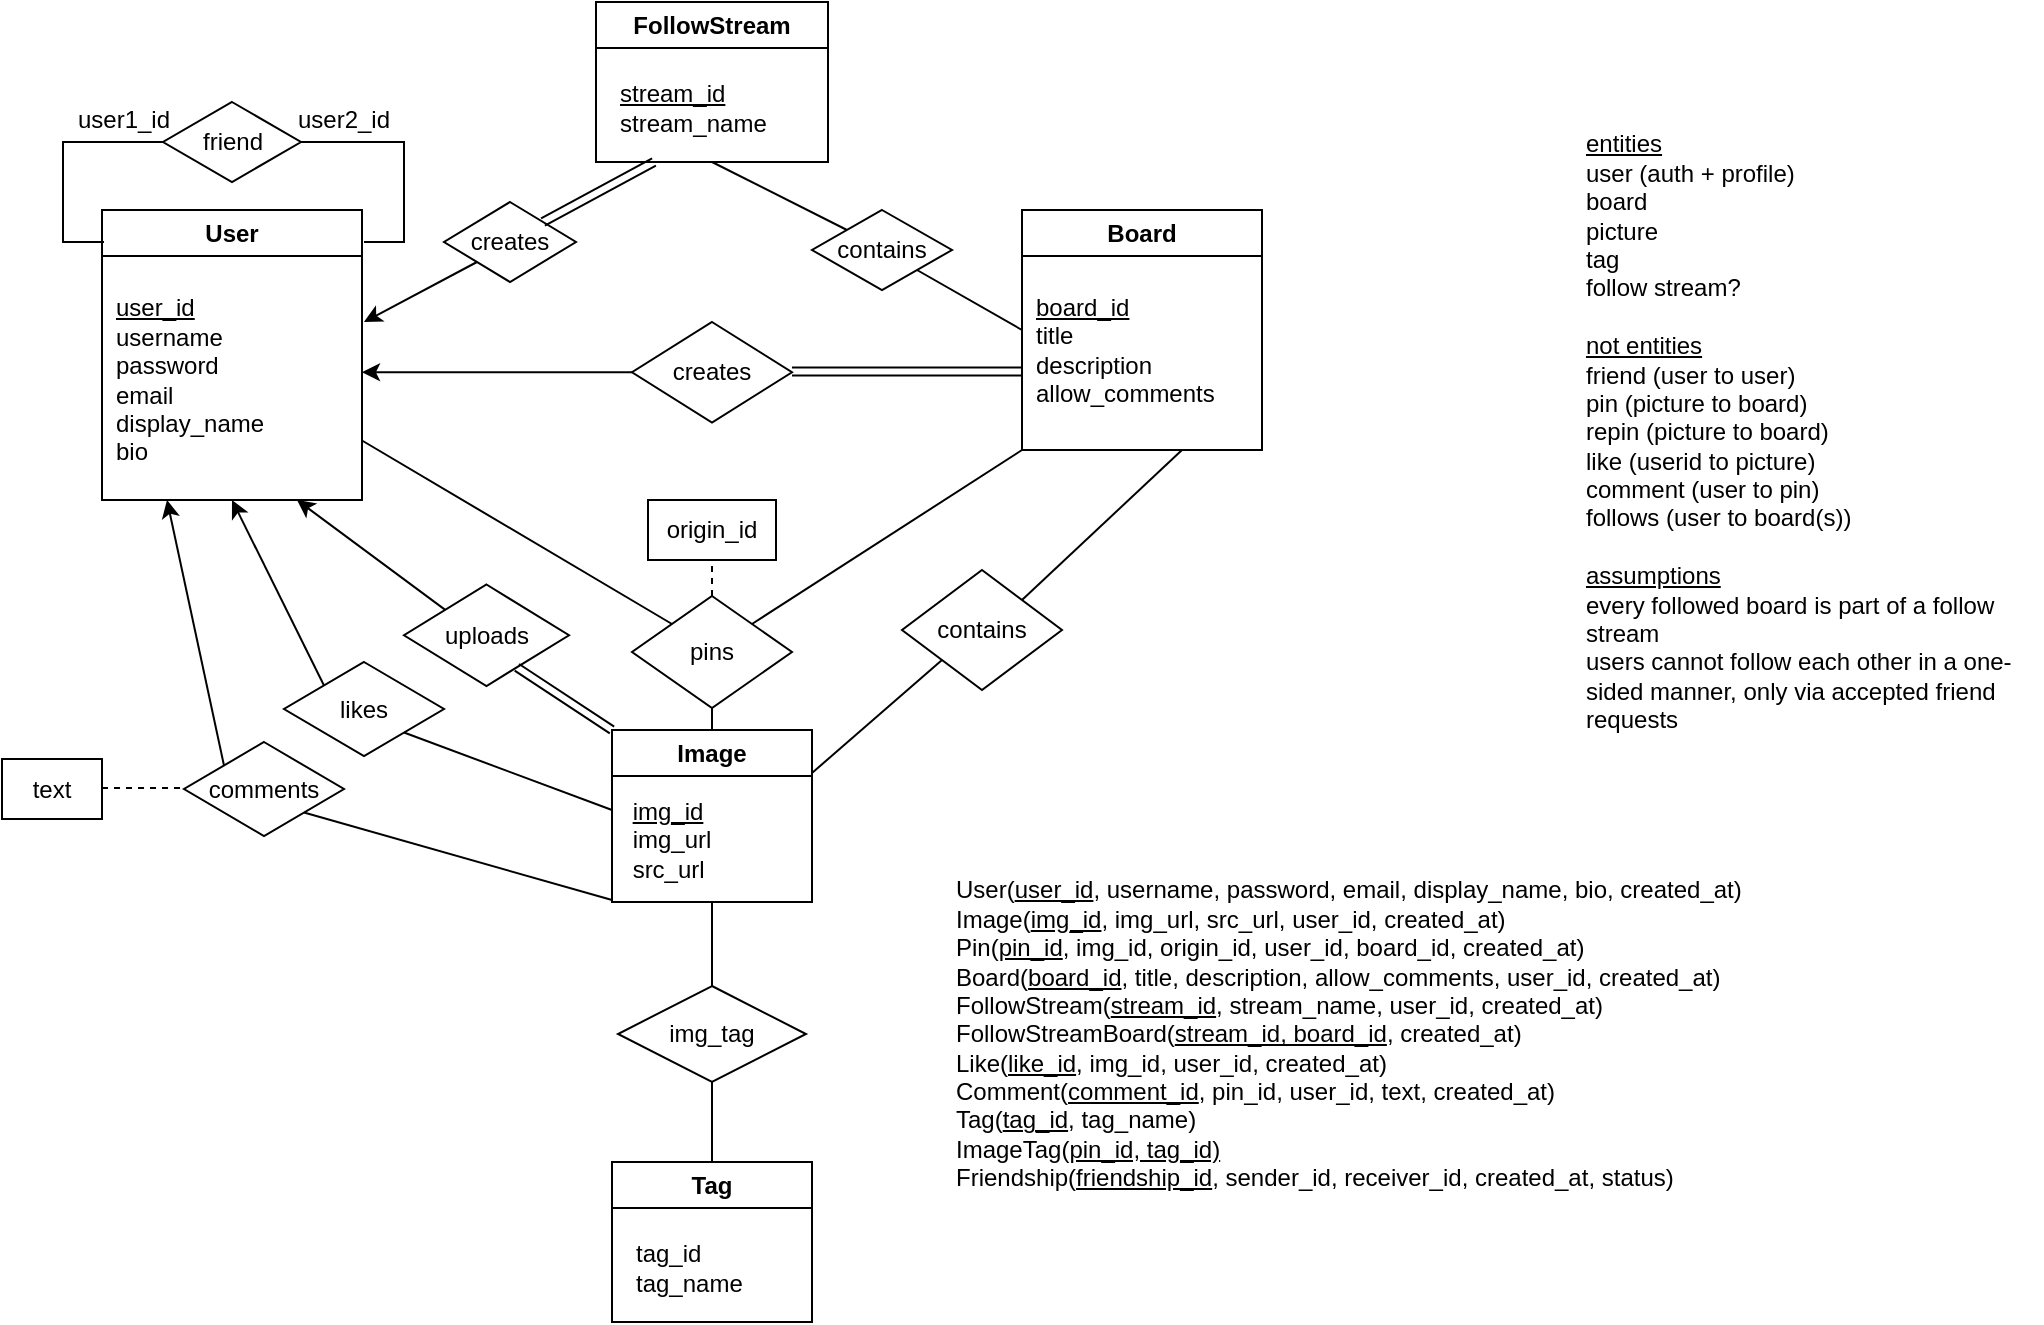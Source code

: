 <mxfile version="26.2.14">
  <diagram name="Page-1" id="3-LG9dwTlO3D_g1bA_s6">
    <mxGraphModel dx="981" dy="562" grid="1" gridSize="10" guides="1" tooltips="1" connect="1" arrows="1" fold="1" page="1" pageScale="1" pageWidth="850" pageHeight="1100" math="0" shadow="0">
      <root>
        <mxCell id="0" />
        <mxCell id="1" parent="0" />
        <mxCell id="E8KqtD-wp9KNVoSO8RtE-1" value="User" style="swimlane;whiteSpace=wrap;html=1;" vertex="1" parent="1">
          <mxGeometry x="139" y="194" width="130" height="145" as="geometry" />
        </mxCell>
        <mxCell id="E8KqtD-wp9KNVoSO8RtE-3" value="&lt;u&gt;user_id&lt;/u&gt;&lt;div&gt;username&lt;/div&gt;&lt;div&gt;password&lt;/div&gt;&lt;div&gt;&lt;span style=&quot;background-color: transparent; color: light-dark(rgb(0, 0, 0), rgb(255, 255, 255));&quot;&gt;email&lt;/span&gt;&lt;/div&gt;&lt;div&gt;&lt;span style=&quot;background-color: transparent; color: light-dark(rgb(0, 0, 0), rgb(255, 255, 255));&quot;&gt;display_name&lt;/span&gt;&lt;/div&gt;&lt;div&gt;&lt;span style=&quot;background-color: transparent; color: light-dark(rgb(0, 0, 0), rgb(255, 255, 255));&quot;&gt;bio&lt;/span&gt;&lt;/div&gt;" style="text;html=1;align=left;verticalAlign=middle;resizable=0;points=[];autosize=1;strokeColor=none;fillColor=none;" vertex="1" parent="E8KqtD-wp9KNVoSO8RtE-1">
          <mxGeometry x="5" y="35" width="100" height="100" as="geometry" />
        </mxCell>
        <mxCell id="E8KqtD-wp9KNVoSO8RtE-4" value="Board" style="swimlane;whiteSpace=wrap;html=1;" vertex="1" parent="1">
          <mxGeometry x="599" y="194" width="120" height="120" as="geometry" />
        </mxCell>
        <mxCell id="E8KqtD-wp9KNVoSO8RtE-5" value="&lt;u&gt;board_id&lt;/u&gt;&lt;div&gt;title&lt;/div&gt;&lt;div&gt;description&lt;/div&gt;&lt;div&gt;allow_comments&lt;/div&gt;" style="text;html=1;align=left;verticalAlign=middle;resizable=0;points=[];autosize=1;strokeColor=none;fillColor=none;" vertex="1" parent="E8KqtD-wp9KNVoSO8RtE-4">
          <mxGeometry x="5" y="35" width="110" height="70" as="geometry" />
        </mxCell>
        <mxCell id="E8KqtD-wp9KNVoSO8RtE-8" value="&lt;div&gt;&lt;u&gt;entities&lt;/u&gt;&lt;/div&gt;user (auth + profile)&lt;div&gt;board&lt;/div&gt;&lt;div&gt;picture&lt;/div&gt;&lt;div&gt;tag&lt;/div&gt;&lt;div&gt;&lt;span style=&quot;background-color: transparent; color: light-dark(rgb(0, 0, 0), rgb(255, 255, 255));&quot;&gt;follow stream?&lt;/span&gt;&lt;/div&gt;&lt;div&gt;&lt;br&gt;&lt;/div&gt;&lt;div&gt;&lt;u&gt;not entities&lt;/u&gt;&lt;/div&gt;&lt;div&gt;friend (user to user)&lt;/div&gt;&lt;div&gt;pin (picture to board)&lt;/div&gt;&lt;div&gt;repin (picture to board)&lt;/div&gt;&lt;div&gt;&lt;div style=&quot;--tw-scale-x: 1; --tw-scale-y: 1; --tw-pan-x: ; --tw-pan-y: ; --tw-pinch-zoom: ; --tw-scroll-snap-strictness: proximity; --tw-gradient-from-position: ; --tw-gradient-via-position: ; --tw-gradient-to-position: ; --tw-ordinal: ; --tw-slashed-zero: ; --tw-numeric-figure: ; --tw-numeric-spacing: ; --tw-numeric-fraction: ; --tw-ring-inset: ; --tw-ring-offset-width: 0px; --tw-ring-offset-color: light-dark(#fff, #000000); --tw-ring-color: rgb(59 130 246 / .5); --tw-ring-offset-shadow: 0 0 #0000; --tw-ring-shadow: 0 0 #0000; --tw-shadow: 0 0 #0000; --tw-shadow-colored: 0 0 #0000; --tw-blur: ; --tw-brightness: ; --tw-contrast: ; --tw-grayscale: ; --tw-hue-rotate: ; --tw-invert: ; --tw-saturate: ; --tw-sepia: ; --tw-drop-shadow: ; --tw-backdrop-blur: ; --tw-backdrop-brightness: ; --tw-backdrop-contrast: ; --tw-backdrop-grayscale: ; --tw-backdrop-hue-rotate: ; --tw-backdrop-invert: ; --tw-backdrop-opacity: ; --tw-backdrop-saturate: ; --tw-backdrop-sepia: ;&quot;&gt;like (userid to picture)&lt;/div&gt;&lt;/div&gt;&lt;div style=&quot;--tw-scale-x: 1; --tw-scale-y: 1; --tw-pan-x: ; --tw-pan-y: ; --tw-pinch-zoom: ; --tw-scroll-snap-strictness: proximity; --tw-gradient-from-position: ; --tw-gradient-via-position: ; --tw-gradient-to-position: ; --tw-ordinal: ; --tw-slashed-zero: ; --tw-numeric-figure: ; --tw-numeric-spacing: ; --tw-numeric-fraction: ; --tw-ring-inset: ; --tw-ring-offset-width: 0px; --tw-ring-offset-color: light-dark(#fff, #000000); --tw-ring-color: rgb(59 130 246 / .5); --tw-ring-offset-shadow: 0 0 #0000; --tw-ring-shadow: 0 0 #0000; --tw-shadow: 0 0 #0000; --tw-shadow-colored: 0 0 #0000; --tw-blur: ; --tw-brightness: ; --tw-contrast: ; --tw-grayscale: ; --tw-hue-rotate: ; --tw-invert: ; --tw-saturate: ; --tw-sepia: ; --tw-drop-shadow: ; --tw-backdrop-blur: ; --tw-backdrop-brightness: ; --tw-backdrop-contrast: ; --tw-backdrop-grayscale: ; --tw-backdrop-hue-rotate: ; --tw-backdrop-invert: ; --tw-backdrop-opacity: ; --tw-backdrop-saturate: ; --tw-backdrop-sepia: ;&quot;&gt;comment (user to pin)&lt;/div&gt;&lt;div style=&quot;--tw-scale-x: 1; --tw-scale-y: 1; --tw-pan-x: ; --tw-pan-y: ; --tw-pinch-zoom: ; --tw-scroll-snap-strictness: proximity; --tw-gradient-from-position: ; --tw-gradient-via-position: ; --tw-gradient-to-position: ; --tw-ordinal: ; --tw-slashed-zero: ; --tw-numeric-figure: ; --tw-numeric-spacing: ; --tw-numeric-fraction: ; --tw-ring-inset: ; --tw-ring-offset-width: 0px; --tw-ring-offset-color: light-dark(#fff, #000000); --tw-ring-color: rgb(59 130 246 / .5); --tw-ring-offset-shadow: 0 0 #0000; --tw-ring-shadow: 0 0 #0000; --tw-shadow: 0 0 #0000; --tw-shadow-colored: 0 0 #0000; --tw-blur: ; --tw-brightness: ; --tw-contrast: ; --tw-grayscale: ; --tw-hue-rotate: ; --tw-invert: ; --tw-saturate: ; --tw-sepia: ; --tw-drop-shadow: ; --tw-backdrop-blur: ; --tw-backdrop-brightness: ; --tw-backdrop-contrast: ; --tw-backdrop-grayscale: ; --tw-backdrop-hue-rotate: ; --tw-backdrop-invert: ; --tw-backdrop-opacity: ; --tw-backdrop-saturate: ; --tw-backdrop-sepia: ;&quot;&gt;follows (user to board(s))&lt;/div&gt;&lt;div&gt;&lt;br&gt;&lt;/div&gt;&lt;div&gt;&lt;u&gt;assumptions&lt;/u&gt;&lt;br&gt;&lt;/div&gt;&lt;div&gt;every followed board is part of a follow stream&lt;/div&gt;&lt;div&gt;users cannot follow each other in a one-sided manner, only via accepted friend requests&lt;/div&gt;" style="text;html=1;align=left;verticalAlign=middle;whiteSpace=wrap;rounded=0;" vertex="1" parent="1">
          <mxGeometry x="879" y="90" width="230" height="430" as="geometry" />
        </mxCell>
        <mxCell id="E8KqtD-wp9KNVoSO8RtE-9" value="Image" style="swimlane;whiteSpace=wrap;html=1;" vertex="1" parent="1">
          <mxGeometry x="394" y="454" width="100" height="86" as="geometry" />
        </mxCell>
        <mxCell id="E8KqtD-wp9KNVoSO8RtE-10" value="&lt;div style=&quot;text-align: left;&quot;&gt;&lt;u&gt;img_id&lt;/u&gt;&lt;/div&gt;&lt;div style=&quot;text-align: left;&quot;&gt;img_url&lt;/div&gt;&lt;div style=&quot;text-align: left;&quot;&gt;src_url&lt;/div&gt;" style="text;html=1;align=center;verticalAlign=middle;whiteSpace=wrap;rounded=0;" vertex="1" parent="E8KqtD-wp9KNVoSO8RtE-9">
          <mxGeometry y="25" width="60" height="60" as="geometry" />
        </mxCell>
        <mxCell id="E8KqtD-wp9KNVoSO8RtE-11" value="Tag" style="swimlane;whiteSpace=wrap;html=1;" vertex="1" parent="1">
          <mxGeometry x="394" y="670" width="100" height="80" as="geometry" />
        </mxCell>
        <mxCell id="E8KqtD-wp9KNVoSO8RtE-12" value="tag_id&lt;div&gt;tag_name&lt;/div&gt;" style="text;html=1;align=left;verticalAlign=middle;whiteSpace=wrap;rounded=0;" vertex="1" parent="E8KqtD-wp9KNVoSO8RtE-11">
          <mxGeometry x="10" y="38" width="60" height="30" as="geometry" />
        </mxCell>
        <mxCell id="E8KqtD-wp9KNVoSO8RtE-17" value="" style="edgeStyle=orthogonalEdgeStyle;rounded=0;orthogonalLoop=1;jettySize=auto;html=1;entryX=1;entryY=0.5;entryDx=0;entryDy=0;" edge="1" parent="1" source="E8KqtD-wp9KNVoSO8RtE-15">
          <mxGeometry relative="1" as="geometry">
            <mxPoint x="269" y="275.12" as="targetPoint" />
          </mxGeometry>
        </mxCell>
        <mxCell id="E8KqtD-wp9KNVoSO8RtE-15" value="creates" style="rhombus;whiteSpace=wrap;html=1;" vertex="1" parent="1">
          <mxGeometry x="404" y="250" width="80" height="50.25" as="geometry" />
        </mxCell>
        <mxCell id="E8KqtD-wp9KNVoSO8RtE-23" value="" style="endArrow=none;html=1;rounded=0;shape=link;" edge="1" parent="1">
          <mxGeometry width="50" height="50" relative="1" as="geometry">
            <mxPoint x="484" y="274.69" as="sourcePoint" />
            <mxPoint x="599" y="274.69" as="targetPoint" />
          </mxGeometry>
        </mxCell>
        <mxCell id="E8KqtD-wp9KNVoSO8RtE-24" value="contains" style="rhombus;whiteSpace=wrap;html=1;" vertex="1" parent="1">
          <mxGeometry x="539" y="374" width="80" height="60" as="geometry" />
        </mxCell>
        <mxCell id="E8KqtD-wp9KNVoSO8RtE-25" value="" style="endArrow=none;html=1;rounded=0;entryX=0;entryY=1;entryDx=0;entryDy=0;exitX=1;exitY=0.25;exitDx=0;exitDy=0;" edge="1" parent="1" source="E8KqtD-wp9KNVoSO8RtE-9" target="E8KqtD-wp9KNVoSO8RtE-24">
          <mxGeometry width="50" height="50" relative="1" as="geometry">
            <mxPoint x="509" y="464" as="sourcePoint" />
            <mxPoint x="559" y="414" as="targetPoint" />
          </mxGeometry>
        </mxCell>
        <mxCell id="E8KqtD-wp9KNVoSO8RtE-26" value="" style="endArrow=none;html=1;rounded=0;exitX=1;exitY=0;exitDx=0;exitDy=0;" edge="1" parent="1" source="E8KqtD-wp9KNVoSO8RtE-24">
          <mxGeometry width="50" height="50" relative="1" as="geometry">
            <mxPoint x="469" y="444" as="sourcePoint" />
            <mxPoint x="679" y="314" as="targetPoint" />
          </mxGeometry>
        </mxCell>
        <mxCell id="E8KqtD-wp9KNVoSO8RtE-27" value="uploads" style="rhombus;whiteSpace=wrap;html=1;" vertex="1" parent="1">
          <mxGeometry x="290" y="381.25" width="82.5" height="50.75" as="geometry" />
        </mxCell>
        <mxCell id="E8KqtD-wp9KNVoSO8RtE-28" value="" style="endArrow=none;html=1;rounded=0;entryX=0.684;entryY=0.816;entryDx=0;entryDy=0;entryPerimeter=0;shape=link;exitX=0;exitY=0;exitDx=0;exitDy=0;" edge="1" parent="1" source="E8KqtD-wp9KNVoSO8RtE-9" target="E8KqtD-wp9KNVoSO8RtE-27">
          <mxGeometry width="50" height="50" relative="1" as="geometry">
            <mxPoint x="394" y="454" as="sourcePoint" />
            <mxPoint x="310" y="420" as="targetPoint" />
          </mxGeometry>
        </mxCell>
        <mxCell id="E8KqtD-wp9KNVoSO8RtE-29" value="" style="endArrow=classic;html=1;rounded=0;exitX=0;exitY=0;exitDx=0;exitDy=0;entryX=0.75;entryY=1;entryDx=0;entryDy=0;" edge="1" parent="1" source="E8KqtD-wp9KNVoSO8RtE-27" target="E8KqtD-wp9KNVoSO8RtE-1">
          <mxGeometry width="50" height="50" relative="1" as="geometry">
            <mxPoint x="487.5" y="435.25" as="sourcePoint" />
            <mxPoint x="180" y="340" as="targetPoint" />
          </mxGeometry>
        </mxCell>
        <mxCell id="E8KqtD-wp9KNVoSO8RtE-30" value="friend" style="rhombus;whiteSpace=wrap;html=1;" vertex="1" parent="1">
          <mxGeometry x="169.5" y="140" width="69" height="40" as="geometry" />
        </mxCell>
        <mxCell id="E8KqtD-wp9KNVoSO8RtE-32" value="" style="endArrow=none;html=1;rounded=0;" edge="1" parent="1">
          <mxGeometry width="50" height="50" relative="1" as="geometry">
            <mxPoint x="238.5" y="160" as="sourcePoint" />
            <mxPoint x="270" y="210" as="targetPoint" />
            <Array as="points">
              <mxPoint x="290" y="160" />
              <mxPoint x="290" y="210" />
            </Array>
          </mxGeometry>
        </mxCell>
        <mxCell id="E8KqtD-wp9KNVoSO8RtE-33" value="" style="endArrow=none;html=1;rounded=0;" edge="1" parent="1">
          <mxGeometry width="50" height="50" relative="1" as="geometry">
            <mxPoint x="169.5" y="160" as="sourcePoint" />
            <mxPoint x="140" y="210" as="targetPoint" />
            <Array as="points">
              <mxPoint x="119.5" y="160" />
              <mxPoint x="119.5" y="210" />
            </Array>
          </mxGeometry>
        </mxCell>
        <mxCell id="E8KqtD-wp9KNVoSO8RtE-34" value="img_tag" style="rhombus;whiteSpace=wrap;html=1;" vertex="1" parent="1">
          <mxGeometry x="397" y="582" width="94" height="48" as="geometry" />
        </mxCell>
        <mxCell id="E8KqtD-wp9KNVoSO8RtE-35" value="" style="endArrow=none;html=1;rounded=0;entryX=0.5;entryY=1;entryDx=0;entryDy=0;" edge="1" parent="1" source="E8KqtD-wp9KNVoSO8RtE-34" target="E8KqtD-wp9KNVoSO8RtE-9">
          <mxGeometry width="50" height="50" relative="1" as="geometry">
            <mxPoint x="444" y="580" as="sourcePoint" />
            <mxPoint x="620" y="500" as="targetPoint" />
          </mxGeometry>
        </mxCell>
        <mxCell id="E8KqtD-wp9KNVoSO8RtE-36" value="" style="endArrow=none;html=1;rounded=0;exitX=0.5;exitY=1;exitDx=0;exitDy=0;entryX=0.5;entryY=0;entryDx=0;entryDy=0;" edge="1" parent="1" source="E8KqtD-wp9KNVoSO8RtE-34" target="E8KqtD-wp9KNVoSO8RtE-11">
          <mxGeometry width="50" height="50" relative="1" as="geometry">
            <mxPoint x="570" y="550" as="sourcePoint" />
            <mxPoint x="620" y="500" as="targetPoint" />
          </mxGeometry>
        </mxCell>
        <mxCell id="E8KqtD-wp9KNVoSO8RtE-41" value="pins" style="rhombus;whiteSpace=wrap;html=1;" vertex="1" parent="1">
          <mxGeometry x="404" y="387" width="80" height="56" as="geometry" />
        </mxCell>
        <mxCell id="E8KqtD-wp9KNVoSO8RtE-43" value="" style="endArrow=none;html=1;rounded=0;entryX=0;entryY=1;entryDx=0;entryDy=0;exitX=1;exitY=0;exitDx=0;exitDy=0;" edge="1" parent="1" source="E8KqtD-wp9KNVoSO8RtE-41" target="E8KqtD-wp9KNVoSO8RtE-4">
          <mxGeometry width="50" height="50" relative="1" as="geometry">
            <mxPoint x="462.226" y="391.542" as="sourcePoint" />
            <mxPoint x="619" y="432" as="targetPoint" />
          </mxGeometry>
        </mxCell>
        <mxCell id="E8KqtD-wp9KNVoSO8RtE-44" value="" style="endArrow=none;html=1;rounded=0;entryX=1;entryY=1;entryDx=0;entryDy=0;exitX=0;exitY=0;exitDx=0;exitDy=0;" edge="1" parent="1" source="E8KqtD-wp9KNVoSO8RtE-41">
          <mxGeometry width="50" height="50" relative="1" as="geometry">
            <mxPoint x="365" y="399.25" as="sourcePoint" />
            <mxPoint x="269" y="309.25" as="targetPoint" />
          </mxGeometry>
        </mxCell>
        <mxCell id="E8KqtD-wp9KNVoSO8RtE-49" value="&lt;span style=&quot;background-color: light-dark(#ffffff, var(--ge-dark-color, #121212));&quot;&gt;FollowStream&lt;/span&gt;" style="swimlane;whiteSpace=wrap;html=1;" vertex="1" parent="1">
          <mxGeometry x="386" y="90" width="116" height="80" as="geometry" />
        </mxCell>
        <mxCell id="E8KqtD-wp9KNVoSO8RtE-50" value="&lt;u&gt;stream_id&lt;/u&gt;&lt;div&gt;stream_name&lt;/div&gt;" style="text;html=1;align=left;verticalAlign=middle;resizable=0;points=[];autosize=1;strokeColor=none;fillColor=none;" vertex="1" parent="E8KqtD-wp9KNVoSO8RtE-49">
          <mxGeometry x="10" y="33" width="100" height="40" as="geometry" />
        </mxCell>
        <mxCell id="E8KqtD-wp9KNVoSO8RtE-51" value="creates" style="rhombus;whiteSpace=wrap;html=1;" vertex="1" parent="1">
          <mxGeometry x="310" y="190" width="66" height="40" as="geometry" />
        </mxCell>
        <mxCell id="E8KqtD-wp9KNVoSO8RtE-52" value="contains" style="rhombus;whiteSpace=wrap;html=1;" vertex="1" parent="1">
          <mxGeometry x="494" y="194" width="70" height="40" as="geometry" />
        </mxCell>
        <mxCell id="E8KqtD-wp9KNVoSO8RtE-53" value="" style="endArrow=none;html=1;rounded=0;exitX=0;exitY=0;exitDx=0;exitDy=0;entryX=0.5;entryY=1;entryDx=0;entryDy=0;" edge="1" parent="1" source="E8KqtD-wp9KNVoSO8RtE-52" target="E8KqtD-wp9KNVoSO8RtE-49">
          <mxGeometry width="50" height="50" relative="1" as="geometry">
            <mxPoint x="550" y="230" as="sourcePoint" />
            <mxPoint x="600" y="180" as="targetPoint" />
          </mxGeometry>
        </mxCell>
        <mxCell id="E8KqtD-wp9KNVoSO8RtE-54" value="" style="endArrow=none;html=1;rounded=0;exitX=1;exitY=1;exitDx=0;exitDy=0;entryX=0;entryY=0.5;entryDx=0;entryDy=0;" edge="1" parent="1" source="E8KqtD-wp9KNVoSO8RtE-52" target="E8KqtD-wp9KNVoSO8RtE-4">
          <mxGeometry width="50" height="50" relative="1" as="geometry">
            <mxPoint x="550" y="230" as="sourcePoint" />
            <mxPoint x="600" y="230" as="targetPoint" />
          </mxGeometry>
        </mxCell>
        <mxCell id="E8KqtD-wp9KNVoSO8RtE-55" value="" style="endArrow=none;html=1;rounded=0;exitX=1;exitY=0;exitDx=0;exitDy=0;entryX=0.25;entryY=1;entryDx=0;entryDy=0;shape=link;" edge="1" parent="1" source="E8KqtD-wp9KNVoSO8RtE-51" target="E8KqtD-wp9KNVoSO8RtE-49">
          <mxGeometry width="50" height="50" relative="1" as="geometry">
            <mxPoint x="410" y="244" as="sourcePoint" />
            <mxPoint x="460" y="194" as="targetPoint" />
          </mxGeometry>
        </mxCell>
        <mxCell id="E8KqtD-wp9KNVoSO8RtE-56" value="" style="endArrow=classic;html=1;rounded=0;exitX=0;exitY=1;exitDx=0;exitDy=0;" edge="1" parent="1" source="E8KqtD-wp9KNVoSO8RtE-51">
          <mxGeometry width="50" height="50" relative="1" as="geometry">
            <mxPoint x="550" y="230" as="sourcePoint" />
            <mxPoint x="270" y="250" as="targetPoint" />
          </mxGeometry>
        </mxCell>
        <mxCell id="E8KqtD-wp9KNVoSO8RtE-61" value="user1_id" style="text;html=1;align=center;verticalAlign=middle;whiteSpace=wrap;rounded=0;" vertex="1" parent="1">
          <mxGeometry x="120" y="134" width="60" height="30" as="geometry" />
        </mxCell>
        <mxCell id="E8KqtD-wp9KNVoSO8RtE-62" value="user2_id" style="text;html=1;align=center;verticalAlign=middle;whiteSpace=wrap;rounded=0;" vertex="1" parent="1">
          <mxGeometry x="230" y="134" width="60" height="30" as="geometry" />
        </mxCell>
        <mxCell id="E8KqtD-wp9KNVoSO8RtE-66" value="likes" style="rhombus;whiteSpace=wrap;html=1;" vertex="1" parent="1">
          <mxGeometry x="230" y="420" width="80" height="47" as="geometry" />
        </mxCell>
        <mxCell id="E8KqtD-wp9KNVoSO8RtE-68" value="" style="endArrow=none;html=1;rounded=0;entryX=1;entryY=1;entryDx=0;entryDy=0;exitX=0;exitY=0.25;exitDx=0;exitDy=0;" edge="1" parent="1" source="E8KqtD-wp9KNVoSO8RtE-10" target="E8KqtD-wp9KNVoSO8RtE-66">
          <mxGeometry width="50" height="50" relative="1" as="geometry">
            <mxPoint x="441" y="447" as="sourcePoint" />
            <mxPoint x="491" y="397" as="targetPoint" />
          </mxGeometry>
        </mxCell>
        <mxCell id="E8KqtD-wp9KNVoSO8RtE-69" value="" style="endArrow=none;html=1;rounded=0;entryX=0.5;entryY=1;entryDx=0;entryDy=0;exitX=0.5;exitY=0;exitDx=0;exitDy=0;" edge="1" parent="1" source="E8KqtD-wp9KNVoSO8RtE-9" target="E8KqtD-wp9KNVoSO8RtE-41">
          <mxGeometry width="50" height="50" relative="1" as="geometry">
            <mxPoint x="550" y="380" as="sourcePoint" />
            <mxPoint x="600" y="330" as="targetPoint" />
          </mxGeometry>
        </mxCell>
        <mxCell id="E8KqtD-wp9KNVoSO8RtE-71" value="origin_id" style="rounded=0;whiteSpace=wrap;html=1;" vertex="1" parent="1">
          <mxGeometry x="412" y="339" width="64" height="30" as="geometry" />
        </mxCell>
        <mxCell id="E8KqtD-wp9KNVoSO8RtE-72" value="" style="endArrow=none;dashed=1;html=1;rounded=0;entryX=0.5;entryY=1;entryDx=0;entryDy=0;exitX=0.5;exitY=0;exitDx=0;exitDy=0;" edge="1" parent="1" source="E8KqtD-wp9KNVoSO8RtE-41" target="E8KqtD-wp9KNVoSO8RtE-71">
          <mxGeometry width="50" height="50" relative="1" as="geometry">
            <mxPoint x="550" y="429" as="sourcePoint" />
            <mxPoint x="600" y="379" as="targetPoint" />
          </mxGeometry>
        </mxCell>
        <mxCell id="E8KqtD-wp9KNVoSO8RtE-73" value="comments" style="rhombus;whiteSpace=wrap;html=1;" vertex="1" parent="1">
          <mxGeometry x="180" y="460" width="80" height="47" as="geometry" />
        </mxCell>
        <mxCell id="E8KqtD-wp9KNVoSO8RtE-75" value="" style="endArrow=none;html=1;rounded=0;exitX=1;exitY=1;exitDx=0;exitDy=0;entryX=0;entryY=1;entryDx=0;entryDy=0;" edge="1" parent="1" source="E8KqtD-wp9KNVoSO8RtE-73" target="E8KqtD-wp9KNVoSO8RtE-10">
          <mxGeometry width="50" height="50" relative="1" as="geometry">
            <mxPoint x="530" y="440" as="sourcePoint" />
            <mxPoint x="580" y="390" as="targetPoint" />
          </mxGeometry>
        </mxCell>
        <mxCell id="E8KqtD-wp9KNVoSO8RtE-76" value="" style="endArrow=classic;html=1;rounded=0;entryX=0.5;entryY=1;entryDx=0;entryDy=0;exitX=0;exitY=0;exitDx=0;exitDy=0;" edge="1" parent="1" source="E8KqtD-wp9KNVoSO8RtE-66" target="E8KqtD-wp9KNVoSO8RtE-1">
          <mxGeometry width="50" height="50" relative="1" as="geometry">
            <mxPoint x="250" y="431.25" as="sourcePoint" />
            <mxPoint x="300" y="381.25" as="targetPoint" />
          </mxGeometry>
        </mxCell>
        <mxCell id="E8KqtD-wp9KNVoSO8RtE-77" value="" style="endArrow=classic;html=1;rounded=0;exitX=0;exitY=0;exitDx=0;exitDy=0;entryX=0.25;entryY=1;entryDx=0;entryDy=0;" edge="1" parent="1" source="E8KqtD-wp9KNVoSO8RtE-73" target="E8KqtD-wp9KNVoSO8RtE-1">
          <mxGeometry width="50" height="50" relative="1" as="geometry">
            <mxPoint x="150" y="431.25" as="sourcePoint" />
            <mxPoint x="200" y="381.25" as="targetPoint" />
          </mxGeometry>
        </mxCell>
        <mxCell id="E8KqtD-wp9KNVoSO8RtE-78" value="User(&lt;u&gt;user_id&lt;/u&gt;, username, password, email, display_name, bio, created_at)&lt;div&gt;Image(&lt;u&gt;img_id&lt;/u&gt;, img_url, src_url, user_id, created_at)&lt;br&gt;&lt;div&gt;Pin(&lt;u&gt;pin_id&lt;/u&gt;, img_id, origin_id, user_id, board_id, created_at)&lt;/div&gt;&lt;div&gt;&lt;span style=&quot;background-color: transparent; color: light-dark(rgb(0, 0, 0), rgb(255, 255, 255));&quot;&gt;Board(&lt;/span&gt;&lt;u style=&quot;background-color: transparent; color: light-dark(rgb(0, 0, 0), rgb(255, 255, 255));&quot;&gt;board_id&lt;/u&gt;&lt;span style=&quot;background-color: transparent; color: light-dark(rgb(0, 0, 0), rgb(255, 255, 255));&quot;&gt;, title, description, allow_comments, user_id, created_at)&lt;/span&gt;&lt;/div&gt;&lt;div&gt;&lt;span style=&quot;background-color: transparent; color: light-dark(rgb(0, 0, 0), rgb(255, 255, 255));&quot;&gt;FollowStream(&lt;/span&gt;&lt;u style=&quot;background-color: transparent; color: light-dark(rgb(0, 0, 0), rgb(255, 255, 255));&quot;&gt;stream_id&lt;/u&gt;&lt;span style=&quot;background-color: transparent; color: light-dark(rgb(0, 0, 0), rgb(255, 255, 255));&quot;&gt;, stream_name, user_id, created_at)&lt;/span&gt;&lt;/div&gt;&lt;div&gt;FollowStreamBoard(&lt;u&gt;stream_id, board_id&lt;/u&gt;, created_at)&lt;/div&gt;&lt;div&gt;Like(&lt;u&gt;like_id&lt;/u&gt;, img_id, user_id, created_at)&lt;/div&gt;&lt;div&gt;Comment(&lt;u&gt;comment_id&lt;/u&gt;, pin_id, user_id, text, created_at)&lt;/div&gt;&lt;div&gt;Tag(&lt;u&gt;tag_id&lt;/u&gt;, tag_name)&lt;/div&gt;&lt;div&gt;ImageTag(&lt;u&gt;pin_id, tag_id)&lt;/u&gt;&lt;/div&gt;&lt;div&gt;Friendship(&lt;u&gt;friendship_id&lt;/u&gt;, sender_id, receiver_id, created_at, status)&lt;/div&gt;&lt;/div&gt;" style="text;html=1;align=left;verticalAlign=middle;whiteSpace=wrap;rounded=0;" vertex="1" parent="1">
          <mxGeometry x="564" y="507" width="501" height="198" as="geometry" />
        </mxCell>
        <mxCell id="E8KqtD-wp9KNVoSO8RtE-79" value="" style="endArrow=none;dashed=1;html=1;rounded=0;" edge="1" parent="1">
          <mxGeometry width="50" height="50" relative="1" as="geometry">
            <mxPoint x="139" y="482.94" as="sourcePoint" />
            <mxPoint x="180" y="482.94" as="targetPoint" />
          </mxGeometry>
        </mxCell>
        <mxCell id="E8KqtD-wp9KNVoSO8RtE-80" value="text" style="rounded=0;whiteSpace=wrap;html=1;" vertex="1" parent="1">
          <mxGeometry x="89" y="468.5" width="50" height="30" as="geometry" />
        </mxCell>
      </root>
    </mxGraphModel>
  </diagram>
</mxfile>
